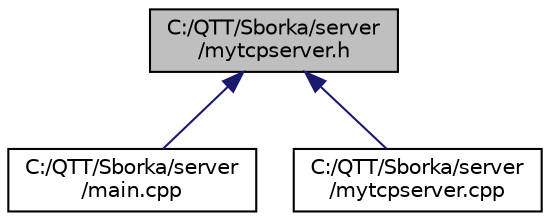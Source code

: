 digraph "C:/QTT/Sborka/server/mytcpserver.h"
{
  edge [fontname="Helvetica",fontsize="10",labelfontname="Helvetica",labelfontsize="10"];
  node [fontname="Helvetica",fontsize="10",shape=record];
  Node10 [label="C:/QTT/Sborka/server\l/mytcpserver.h",height=0.2,width=0.4,color="black", fillcolor="grey75", style="filled", fontcolor="black"];
  Node10 -> Node11 [dir="back",color="midnightblue",fontsize="10",style="solid"];
  Node11 [label="C:/QTT/Sborka/server\l/main.cpp",height=0.2,width=0.4,color="black", fillcolor="white", style="filled",URL="$main_8cpp.html"];
  Node10 -> Node12 [dir="back",color="midnightblue",fontsize="10",style="solid"];
  Node12 [label="C:/QTT/Sborka/server\l/mytcpserver.cpp",height=0.2,width=0.4,color="black", fillcolor="white", style="filled",URL="$mytcpserver_8cpp.html"];
}
